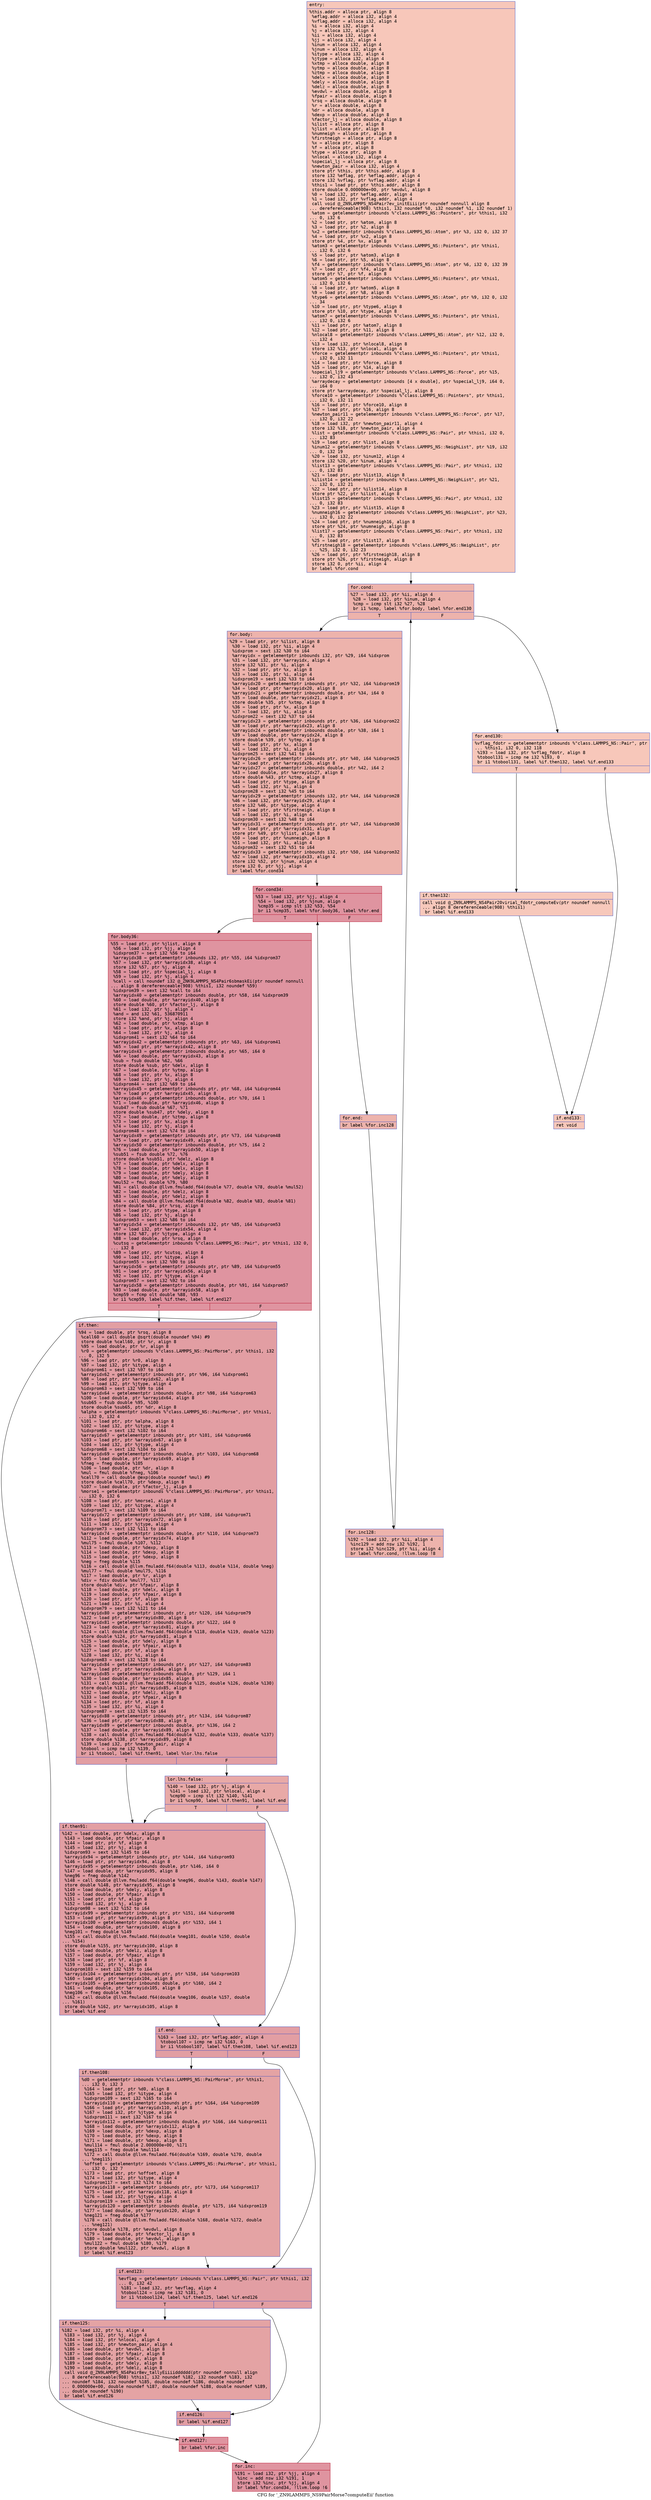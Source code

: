 digraph "CFG for '_ZN9LAMMPS_NS9PairMorse7computeEii' function" {
	label="CFG for '_ZN9LAMMPS_NS9PairMorse7computeEii' function";

	Node0x562dfdf3fbc0 [shape=record,color="#3d50c3ff", style=filled, fillcolor="#ec7f6370" fontname="Courier",label="{entry:\l|  %this.addr = alloca ptr, align 8\l  %eflag.addr = alloca i32, align 4\l  %vflag.addr = alloca i32, align 4\l  %i = alloca i32, align 4\l  %j = alloca i32, align 4\l  %ii = alloca i32, align 4\l  %jj = alloca i32, align 4\l  %inum = alloca i32, align 4\l  %jnum = alloca i32, align 4\l  %itype = alloca i32, align 4\l  %jtype = alloca i32, align 4\l  %xtmp = alloca double, align 8\l  %ytmp = alloca double, align 8\l  %ztmp = alloca double, align 8\l  %delx = alloca double, align 8\l  %dely = alloca double, align 8\l  %delz = alloca double, align 8\l  %evdwl = alloca double, align 8\l  %fpair = alloca double, align 8\l  %rsq = alloca double, align 8\l  %r = alloca double, align 8\l  %dr = alloca double, align 8\l  %dexp = alloca double, align 8\l  %factor_lj = alloca double, align 8\l  %ilist = alloca ptr, align 8\l  %jlist = alloca ptr, align 8\l  %numneigh = alloca ptr, align 8\l  %firstneigh = alloca ptr, align 8\l  %x = alloca ptr, align 8\l  %f = alloca ptr, align 8\l  %type = alloca ptr, align 8\l  %nlocal = alloca i32, align 4\l  %special_lj = alloca ptr, align 8\l  %newton_pair = alloca i32, align 4\l  store ptr %this, ptr %this.addr, align 8\l  store i32 %eflag, ptr %eflag.addr, align 4\l  store i32 %vflag, ptr %vflag.addr, align 4\l  %this1 = load ptr, ptr %this.addr, align 8\l  store double 0.000000e+00, ptr %evdwl, align 8\l  %0 = load i32, ptr %eflag.addr, align 4\l  %1 = load i32, ptr %vflag.addr, align 4\l  call void @_ZN9LAMMPS_NS4Pair7ev_initEiii(ptr noundef nonnull align 8\l... dereferenceable(908) %this1, i32 noundef %0, i32 noundef %1, i32 noundef 1)\l  %atom = getelementptr inbounds %\"class.LAMMPS_NS::Pointers\", ptr %this1, i32\l... 0, i32 6\l  %2 = load ptr, ptr %atom, align 8\l  %3 = load ptr, ptr %2, align 8\l  %x2 = getelementptr inbounds %\"class.LAMMPS_NS::Atom\", ptr %3, i32 0, i32 37\l  %4 = load ptr, ptr %x2, align 8\l  store ptr %4, ptr %x, align 8\l  %atom3 = getelementptr inbounds %\"class.LAMMPS_NS::Pointers\", ptr %this1,\l... i32 0, i32 6\l  %5 = load ptr, ptr %atom3, align 8\l  %6 = load ptr, ptr %5, align 8\l  %f4 = getelementptr inbounds %\"class.LAMMPS_NS::Atom\", ptr %6, i32 0, i32 39\l  %7 = load ptr, ptr %f4, align 8\l  store ptr %7, ptr %f, align 8\l  %atom5 = getelementptr inbounds %\"class.LAMMPS_NS::Pointers\", ptr %this1,\l... i32 0, i32 6\l  %8 = load ptr, ptr %atom5, align 8\l  %9 = load ptr, ptr %8, align 8\l  %type6 = getelementptr inbounds %\"class.LAMMPS_NS::Atom\", ptr %9, i32 0, i32\l... 34\l  %10 = load ptr, ptr %type6, align 8\l  store ptr %10, ptr %type, align 8\l  %atom7 = getelementptr inbounds %\"class.LAMMPS_NS::Pointers\", ptr %this1,\l... i32 0, i32 6\l  %11 = load ptr, ptr %atom7, align 8\l  %12 = load ptr, ptr %11, align 8\l  %nlocal8 = getelementptr inbounds %\"class.LAMMPS_NS::Atom\", ptr %12, i32 0,\l... i32 4\l  %13 = load i32, ptr %nlocal8, align 8\l  store i32 %13, ptr %nlocal, align 4\l  %force = getelementptr inbounds %\"class.LAMMPS_NS::Pointers\", ptr %this1,\l... i32 0, i32 11\l  %14 = load ptr, ptr %force, align 8\l  %15 = load ptr, ptr %14, align 8\l  %special_lj9 = getelementptr inbounds %\"class.LAMMPS_NS::Force\", ptr %15,\l... i32 0, i32 43\l  %arraydecay = getelementptr inbounds [4 x double], ptr %special_lj9, i64 0,\l... i64 0\l  store ptr %arraydecay, ptr %special_lj, align 8\l  %force10 = getelementptr inbounds %\"class.LAMMPS_NS::Pointers\", ptr %this1,\l... i32 0, i32 11\l  %16 = load ptr, ptr %force10, align 8\l  %17 = load ptr, ptr %16, align 8\l  %newton_pair11 = getelementptr inbounds %\"class.LAMMPS_NS::Force\", ptr %17,\l... i32 0, i32 22\l  %18 = load i32, ptr %newton_pair11, align 4\l  store i32 %18, ptr %newton_pair, align 4\l  %list = getelementptr inbounds %\"class.LAMMPS_NS::Pair\", ptr %this1, i32 0,\l... i32 83\l  %19 = load ptr, ptr %list, align 8\l  %inum12 = getelementptr inbounds %\"class.LAMMPS_NS::NeighList\", ptr %19, i32\l... 0, i32 19\l  %20 = load i32, ptr %inum12, align 4\l  store i32 %20, ptr %inum, align 4\l  %list13 = getelementptr inbounds %\"class.LAMMPS_NS::Pair\", ptr %this1, i32\l... 0, i32 83\l  %21 = load ptr, ptr %list13, align 8\l  %ilist14 = getelementptr inbounds %\"class.LAMMPS_NS::NeighList\", ptr %21,\l... i32 0, i32 21\l  %22 = load ptr, ptr %ilist14, align 8\l  store ptr %22, ptr %ilist, align 8\l  %list15 = getelementptr inbounds %\"class.LAMMPS_NS::Pair\", ptr %this1, i32\l... 0, i32 83\l  %23 = load ptr, ptr %list15, align 8\l  %numneigh16 = getelementptr inbounds %\"class.LAMMPS_NS::NeighList\", ptr %23,\l... i32 0, i32 22\l  %24 = load ptr, ptr %numneigh16, align 8\l  store ptr %24, ptr %numneigh, align 8\l  %list17 = getelementptr inbounds %\"class.LAMMPS_NS::Pair\", ptr %this1, i32\l... 0, i32 83\l  %25 = load ptr, ptr %list17, align 8\l  %firstneigh18 = getelementptr inbounds %\"class.LAMMPS_NS::NeighList\", ptr\l... %25, i32 0, i32 23\l  %26 = load ptr, ptr %firstneigh18, align 8\l  store ptr %26, ptr %firstneigh, align 8\l  store i32 0, ptr %ii, align 4\l  br label %for.cond\l}"];
	Node0x562dfdf3fbc0 -> Node0x562dfdf45320[tooltip="entry -> for.cond\nProbability 100.00%" ];
	Node0x562dfdf45320 [shape=record,color="#3d50c3ff", style=filled, fillcolor="#d6524470" fontname="Courier",label="{for.cond:\l|  %27 = load i32, ptr %ii, align 4\l  %28 = load i32, ptr %inum, align 4\l  %cmp = icmp slt i32 %27, %28\l  br i1 %cmp, label %for.body, label %for.end130\l|{<s0>T|<s1>F}}"];
	Node0x562dfdf45320:s0 -> Node0x562dfdf455c0[tooltip="for.cond -> for.body\nProbability 96.88%" ];
	Node0x562dfdf45320:s1 -> Node0x562dfdf45640[tooltip="for.cond -> for.end130\nProbability 3.12%" ];
	Node0x562dfdf455c0 [shape=record,color="#3d50c3ff", style=filled, fillcolor="#d6524470" fontname="Courier",label="{for.body:\l|  %29 = load ptr, ptr %ilist, align 8\l  %30 = load i32, ptr %ii, align 4\l  %idxprom = sext i32 %30 to i64\l  %arrayidx = getelementptr inbounds i32, ptr %29, i64 %idxprom\l  %31 = load i32, ptr %arrayidx, align 4\l  store i32 %31, ptr %i, align 4\l  %32 = load ptr, ptr %x, align 8\l  %33 = load i32, ptr %i, align 4\l  %idxprom19 = sext i32 %33 to i64\l  %arrayidx20 = getelementptr inbounds ptr, ptr %32, i64 %idxprom19\l  %34 = load ptr, ptr %arrayidx20, align 8\l  %arrayidx21 = getelementptr inbounds double, ptr %34, i64 0\l  %35 = load double, ptr %arrayidx21, align 8\l  store double %35, ptr %xtmp, align 8\l  %36 = load ptr, ptr %x, align 8\l  %37 = load i32, ptr %i, align 4\l  %idxprom22 = sext i32 %37 to i64\l  %arrayidx23 = getelementptr inbounds ptr, ptr %36, i64 %idxprom22\l  %38 = load ptr, ptr %arrayidx23, align 8\l  %arrayidx24 = getelementptr inbounds double, ptr %38, i64 1\l  %39 = load double, ptr %arrayidx24, align 8\l  store double %39, ptr %ytmp, align 8\l  %40 = load ptr, ptr %x, align 8\l  %41 = load i32, ptr %i, align 4\l  %idxprom25 = sext i32 %41 to i64\l  %arrayidx26 = getelementptr inbounds ptr, ptr %40, i64 %idxprom25\l  %42 = load ptr, ptr %arrayidx26, align 8\l  %arrayidx27 = getelementptr inbounds double, ptr %42, i64 2\l  %43 = load double, ptr %arrayidx27, align 8\l  store double %43, ptr %ztmp, align 8\l  %44 = load ptr, ptr %type, align 8\l  %45 = load i32, ptr %i, align 4\l  %idxprom28 = sext i32 %45 to i64\l  %arrayidx29 = getelementptr inbounds i32, ptr %44, i64 %idxprom28\l  %46 = load i32, ptr %arrayidx29, align 4\l  store i32 %46, ptr %itype, align 4\l  %47 = load ptr, ptr %firstneigh, align 8\l  %48 = load i32, ptr %i, align 4\l  %idxprom30 = sext i32 %48 to i64\l  %arrayidx31 = getelementptr inbounds ptr, ptr %47, i64 %idxprom30\l  %49 = load ptr, ptr %arrayidx31, align 8\l  store ptr %49, ptr %jlist, align 8\l  %50 = load ptr, ptr %numneigh, align 8\l  %51 = load i32, ptr %i, align 4\l  %idxprom32 = sext i32 %51 to i64\l  %arrayidx33 = getelementptr inbounds i32, ptr %50, i64 %idxprom32\l  %52 = load i32, ptr %arrayidx33, align 4\l  store i32 %52, ptr %jnum, align 4\l  store i32 0, ptr %jj, align 4\l  br label %for.cond34\l}"];
	Node0x562dfdf455c0 -> Node0x562dfdf3e850[tooltip="for.body -> for.cond34\nProbability 100.00%" ];
	Node0x562dfdf3e850 [shape=record,color="#b70d28ff", style=filled, fillcolor="#b70d2870" fontname="Courier",label="{for.cond34:\l|  %53 = load i32, ptr %jj, align 4\l  %54 = load i32, ptr %jnum, align 4\l  %cmp35 = icmp slt i32 %53, %54\l  br i1 %cmp35, label %for.body36, label %for.end\l|{<s0>T|<s1>F}}"];
	Node0x562dfdf3e850:s0 -> Node0x562dfdf48fd0[tooltip="for.cond34 -> for.body36\nProbability 96.88%" ];
	Node0x562dfdf3e850:s1 -> Node0x562dfdf49050[tooltip="for.cond34 -> for.end\nProbability 3.12%" ];
	Node0x562dfdf48fd0 [shape=record,color="#b70d28ff", style=filled, fillcolor="#b70d2870" fontname="Courier",label="{for.body36:\l|  %55 = load ptr, ptr %jlist, align 8\l  %56 = load i32, ptr %jj, align 4\l  %idxprom37 = sext i32 %56 to i64\l  %arrayidx38 = getelementptr inbounds i32, ptr %55, i64 %idxprom37\l  %57 = load i32, ptr %arrayidx38, align 4\l  store i32 %57, ptr %j, align 4\l  %58 = load ptr, ptr %special_lj, align 8\l  %59 = load i32, ptr %j, align 4\l  %call = call noundef i32 @_ZNK9LAMMPS_NS4Pair6sbmaskEi(ptr noundef nonnull\l... align 8 dereferenceable(908) %this1, i32 noundef %59)\l  %idxprom39 = sext i32 %call to i64\l  %arrayidx40 = getelementptr inbounds double, ptr %58, i64 %idxprom39\l  %60 = load double, ptr %arrayidx40, align 8\l  store double %60, ptr %factor_lj, align 8\l  %61 = load i32, ptr %j, align 4\l  %and = and i32 %61, 536870911\l  store i32 %and, ptr %j, align 4\l  %62 = load double, ptr %xtmp, align 8\l  %63 = load ptr, ptr %x, align 8\l  %64 = load i32, ptr %j, align 4\l  %idxprom41 = sext i32 %64 to i64\l  %arrayidx42 = getelementptr inbounds ptr, ptr %63, i64 %idxprom41\l  %65 = load ptr, ptr %arrayidx42, align 8\l  %arrayidx43 = getelementptr inbounds double, ptr %65, i64 0\l  %66 = load double, ptr %arrayidx43, align 8\l  %sub = fsub double %62, %66\l  store double %sub, ptr %delx, align 8\l  %67 = load double, ptr %ytmp, align 8\l  %68 = load ptr, ptr %x, align 8\l  %69 = load i32, ptr %j, align 4\l  %idxprom44 = sext i32 %69 to i64\l  %arrayidx45 = getelementptr inbounds ptr, ptr %68, i64 %idxprom44\l  %70 = load ptr, ptr %arrayidx45, align 8\l  %arrayidx46 = getelementptr inbounds double, ptr %70, i64 1\l  %71 = load double, ptr %arrayidx46, align 8\l  %sub47 = fsub double %67, %71\l  store double %sub47, ptr %dely, align 8\l  %72 = load double, ptr %ztmp, align 8\l  %73 = load ptr, ptr %x, align 8\l  %74 = load i32, ptr %j, align 4\l  %idxprom48 = sext i32 %74 to i64\l  %arrayidx49 = getelementptr inbounds ptr, ptr %73, i64 %idxprom48\l  %75 = load ptr, ptr %arrayidx49, align 8\l  %arrayidx50 = getelementptr inbounds double, ptr %75, i64 2\l  %76 = load double, ptr %arrayidx50, align 8\l  %sub51 = fsub double %72, %76\l  store double %sub51, ptr %delz, align 8\l  %77 = load double, ptr %delx, align 8\l  %78 = load double, ptr %delx, align 8\l  %79 = load double, ptr %dely, align 8\l  %80 = load double, ptr %dely, align 8\l  %mul52 = fmul double %79, %80\l  %81 = call double @llvm.fmuladd.f64(double %77, double %78, double %mul52)\l  %82 = load double, ptr %delz, align 8\l  %83 = load double, ptr %delz, align 8\l  %84 = call double @llvm.fmuladd.f64(double %82, double %83, double %81)\l  store double %84, ptr %rsq, align 8\l  %85 = load ptr, ptr %type, align 8\l  %86 = load i32, ptr %j, align 4\l  %idxprom53 = sext i32 %86 to i64\l  %arrayidx54 = getelementptr inbounds i32, ptr %85, i64 %idxprom53\l  %87 = load i32, ptr %arrayidx54, align 4\l  store i32 %87, ptr %jtype, align 4\l  %88 = load double, ptr %rsq, align 8\l  %cutsq = getelementptr inbounds %\"class.LAMMPS_NS::Pair\", ptr %this1, i32 0,\l... i32 8\l  %89 = load ptr, ptr %cutsq, align 8\l  %90 = load i32, ptr %itype, align 4\l  %idxprom55 = sext i32 %90 to i64\l  %arrayidx56 = getelementptr inbounds ptr, ptr %89, i64 %idxprom55\l  %91 = load ptr, ptr %arrayidx56, align 8\l  %92 = load i32, ptr %jtype, align 4\l  %idxprom57 = sext i32 %92 to i64\l  %arrayidx58 = getelementptr inbounds double, ptr %91, i64 %idxprom57\l  %93 = load double, ptr %arrayidx58, align 8\l  %cmp59 = fcmp olt double %88, %93\l  br i1 %cmp59, label %if.then, label %if.end127\l|{<s0>T|<s1>F}}"];
	Node0x562dfdf48fd0:s0 -> Node0x562dfdf4c540[tooltip="for.body36 -> if.then\nProbability 50.00%" ];
	Node0x562dfdf48fd0:s1 -> Node0x562dfdf4c5b0[tooltip="for.body36 -> if.end127\nProbability 50.00%" ];
	Node0x562dfdf4c540 [shape=record,color="#3d50c3ff", style=filled, fillcolor="#be242e70" fontname="Courier",label="{if.then:\l|  %94 = load double, ptr %rsq, align 8\l  %call60 = call double @sqrt(double noundef %94) #9\l  store double %call60, ptr %r, align 8\l  %95 = load double, ptr %r, align 8\l  %r0 = getelementptr inbounds %\"class.LAMMPS_NS::PairMorse\", ptr %this1, i32\l... 0, i32 5\l  %96 = load ptr, ptr %r0, align 8\l  %97 = load i32, ptr %itype, align 4\l  %idxprom61 = sext i32 %97 to i64\l  %arrayidx62 = getelementptr inbounds ptr, ptr %96, i64 %idxprom61\l  %98 = load ptr, ptr %arrayidx62, align 8\l  %99 = load i32, ptr %jtype, align 4\l  %idxprom63 = sext i32 %99 to i64\l  %arrayidx64 = getelementptr inbounds double, ptr %98, i64 %idxprom63\l  %100 = load double, ptr %arrayidx64, align 8\l  %sub65 = fsub double %95, %100\l  store double %sub65, ptr %dr, align 8\l  %alpha = getelementptr inbounds %\"class.LAMMPS_NS::PairMorse\", ptr %this1,\l... i32 0, i32 4\l  %101 = load ptr, ptr %alpha, align 8\l  %102 = load i32, ptr %itype, align 4\l  %idxprom66 = sext i32 %102 to i64\l  %arrayidx67 = getelementptr inbounds ptr, ptr %101, i64 %idxprom66\l  %103 = load ptr, ptr %arrayidx67, align 8\l  %104 = load i32, ptr %jtype, align 4\l  %idxprom68 = sext i32 %104 to i64\l  %arrayidx69 = getelementptr inbounds double, ptr %103, i64 %idxprom68\l  %105 = load double, ptr %arrayidx69, align 8\l  %fneg = fneg double %105\l  %106 = load double, ptr %dr, align 8\l  %mul = fmul double %fneg, %106\l  %call70 = call double @exp(double noundef %mul) #9\l  store double %call70, ptr %dexp, align 8\l  %107 = load double, ptr %factor_lj, align 8\l  %morse1 = getelementptr inbounds %\"class.LAMMPS_NS::PairMorse\", ptr %this1,\l... i32 0, i32 6\l  %108 = load ptr, ptr %morse1, align 8\l  %109 = load i32, ptr %itype, align 4\l  %idxprom71 = sext i32 %109 to i64\l  %arrayidx72 = getelementptr inbounds ptr, ptr %108, i64 %idxprom71\l  %110 = load ptr, ptr %arrayidx72, align 8\l  %111 = load i32, ptr %jtype, align 4\l  %idxprom73 = sext i32 %111 to i64\l  %arrayidx74 = getelementptr inbounds double, ptr %110, i64 %idxprom73\l  %112 = load double, ptr %arrayidx74, align 8\l  %mul75 = fmul double %107, %112\l  %113 = load double, ptr %dexp, align 8\l  %114 = load double, ptr %dexp, align 8\l  %115 = load double, ptr %dexp, align 8\l  %neg = fneg double %115\l  %116 = call double @llvm.fmuladd.f64(double %113, double %114, double %neg)\l  %mul77 = fmul double %mul75, %116\l  %117 = load double, ptr %r, align 8\l  %div = fdiv double %mul77, %117\l  store double %div, ptr %fpair, align 8\l  %118 = load double, ptr %delx, align 8\l  %119 = load double, ptr %fpair, align 8\l  %120 = load ptr, ptr %f, align 8\l  %121 = load i32, ptr %i, align 4\l  %idxprom79 = sext i32 %121 to i64\l  %arrayidx80 = getelementptr inbounds ptr, ptr %120, i64 %idxprom79\l  %122 = load ptr, ptr %arrayidx80, align 8\l  %arrayidx81 = getelementptr inbounds double, ptr %122, i64 0\l  %123 = load double, ptr %arrayidx81, align 8\l  %124 = call double @llvm.fmuladd.f64(double %118, double %119, double %123)\l  store double %124, ptr %arrayidx81, align 8\l  %125 = load double, ptr %dely, align 8\l  %126 = load double, ptr %fpair, align 8\l  %127 = load ptr, ptr %f, align 8\l  %128 = load i32, ptr %i, align 4\l  %idxprom83 = sext i32 %128 to i64\l  %arrayidx84 = getelementptr inbounds ptr, ptr %127, i64 %idxprom83\l  %129 = load ptr, ptr %arrayidx84, align 8\l  %arrayidx85 = getelementptr inbounds double, ptr %129, i64 1\l  %130 = load double, ptr %arrayidx85, align 8\l  %131 = call double @llvm.fmuladd.f64(double %125, double %126, double %130)\l  store double %131, ptr %arrayidx85, align 8\l  %132 = load double, ptr %delz, align 8\l  %133 = load double, ptr %fpair, align 8\l  %134 = load ptr, ptr %f, align 8\l  %135 = load i32, ptr %i, align 4\l  %idxprom87 = sext i32 %135 to i64\l  %arrayidx88 = getelementptr inbounds ptr, ptr %134, i64 %idxprom87\l  %136 = load ptr, ptr %arrayidx88, align 8\l  %arrayidx89 = getelementptr inbounds double, ptr %136, i64 2\l  %137 = load double, ptr %arrayidx89, align 8\l  %138 = call double @llvm.fmuladd.f64(double %132, double %133, double %137)\l  store double %138, ptr %arrayidx89, align 8\l  %139 = load i32, ptr %newton_pair, align 4\l  %tobool = icmp ne i32 %139, 0\l  br i1 %tobool, label %if.then91, label %lor.lhs.false\l|{<s0>T|<s1>F}}"];
	Node0x562dfdf4c540:s0 -> Node0x562dfdf50560[tooltip="if.then -> if.then91\nProbability 62.50%" ];
	Node0x562dfdf4c540:s1 -> Node0x562dfdf50610[tooltip="if.then -> lor.lhs.false\nProbability 37.50%" ];
	Node0x562dfdf50610 [shape=record,color="#3d50c3ff", style=filled, fillcolor="#ca3b3770" fontname="Courier",label="{lor.lhs.false:\l|  %140 = load i32, ptr %j, align 4\l  %141 = load i32, ptr %nlocal, align 4\l  %cmp90 = icmp slt i32 %140, %141\l  br i1 %cmp90, label %if.then91, label %if.end\l|{<s0>T|<s1>F}}"];
	Node0x562dfdf50610:s0 -> Node0x562dfdf50560[tooltip="lor.lhs.false -> if.then91\nProbability 50.00%" ];
	Node0x562dfdf50610:s1 -> Node0x562dfdf50900[tooltip="lor.lhs.false -> if.end\nProbability 50.00%" ];
	Node0x562dfdf50560 [shape=record,color="#3d50c3ff", style=filled, fillcolor="#be242e70" fontname="Courier",label="{if.then91:\l|  %142 = load double, ptr %delx, align 8\l  %143 = load double, ptr %fpair, align 8\l  %144 = load ptr, ptr %f, align 8\l  %145 = load i32, ptr %j, align 4\l  %idxprom93 = sext i32 %145 to i64\l  %arrayidx94 = getelementptr inbounds ptr, ptr %144, i64 %idxprom93\l  %146 = load ptr, ptr %arrayidx94, align 8\l  %arrayidx95 = getelementptr inbounds double, ptr %146, i64 0\l  %147 = load double, ptr %arrayidx95, align 8\l  %neg96 = fneg double %142\l  %148 = call double @llvm.fmuladd.f64(double %neg96, double %143, double %147)\l  store double %148, ptr %arrayidx95, align 8\l  %149 = load double, ptr %dely, align 8\l  %150 = load double, ptr %fpair, align 8\l  %151 = load ptr, ptr %f, align 8\l  %152 = load i32, ptr %j, align 4\l  %idxprom98 = sext i32 %152 to i64\l  %arrayidx99 = getelementptr inbounds ptr, ptr %151, i64 %idxprom98\l  %153 = load ptr, ptr %arrayidx99, align 8\l  %arrayidx100 = getelementptr inbounds double, ptr %153, i64 1\l  %154 = load double, ptr %arrayidx100, align 8\l  %neg101 = fneg double %149\l  %155 = call double @llvm.fmuladd.f64(double %neg101, double %150, double\l... %154)\l  store double %155, ptr %arrayidx100, align 8\l  %156 = load double, ptr %delz, align 8\l  %157 = load double, ptr %fpair, align 8\l  %158 = load ptr, ptr %f, align 8\l  %159 = load i32, ptr %j, align 4\l  %idxprom103 = sext i32 %159 to i64\l  %arrayidx104 = getelementptr inbounds ptr, ptr %158, i64 %idxprom103\l  %160 = load ptr, ptr %arrayidx104, align 8\l  %arrayidx105 = getelementptr inbounds double, ptr %160, i64 2\l  %161 = load double, ptr %arrayidx105, align 8\l  %neg106 = fneg double %156\l  %162 = call double @llvm.fmuladd.f64(double %neg106, double %157, double\l... %161)\l  store double %162, ptr %arrayidx105, align 8\l  br label %if.end\l}"];
	Node0x562dfdf50560 -> Node0x562dfdf50900[tooltip="if.then91 -> if.end\nProbability 100.00%" ];
	Node0x562dfdf50900 [shape=record,color="#3d50c3ff", style=filled, fillcolor="#be242e70" fontname="Courier",label="{if.end:\l|  %163 = load i32, ptr %eflag.addr, align 4\l  %tobool107 = icmp ne i32 %163, 0\l  br i1 %tobool107, label %if.then108, label %if.end123\l|{<s0>T|<s1>F}}"];
	Node0x562dfdf50900:s0 -> Node0x562dfdf52240[tooltip="if.end -> if.then108\nProbability 62.50%" ];
	Node0x562dfdf50900:s1 -> Node0x562dfdf52290[tooltip="if.end -> if.end123\nProbability 37.50%" ];
	Node0x562dfdf52240 [shape=record,color="#3d50c3ff", style=filled, fillcolor="#c32e3170" fontname="Courier",label="{if.then108:\l|  %d0 = getelementptr inbounds %\"class.LAMMPS_NS::PairMorse\", ptr %this1,\l... i32 0, i32 3\l  %164 = load ptr, ptr %d0, align 8\l  %165 = load i32, ptr %itype, align 4\l  %idxprom109 = sext i32 %165 to i64\l  %arrayidx110 = getelementptr inbounds ptr, ptr %164, i64 %idxprom109\l  %166 = load ptr, ptr %arrayidx110, align 8\l  %167 = load i32, ptr %jtype, align 4\l  %idxprom111 = sext i32 %167 to i64\l  %arrayidx112 = getelementptr inbounds double, ptr %166, i64 %idxprom111\l  %168 = load double, ptr %arrayidx112, align 8\l  %169 = load double, ptr %dexp, align 8\l  %170 = load double, ptr %dexp, align 8\l  %171 = load double, ptr %dexp, align 8\l  %mul114 = fmul double 2.000000e+00, %171\l  %neg115 = fneg double %mul114\l  %172 = call double @llvm.fmuladd.f64(double %169, double %170, double\l... %neg115)\l  %offset = getelementptr inbounds %\"class.LAMMPS_NS::PairMorse\", ptr %this1,\l... i32 0, i32 7\l  %173 = load ptr, ptr %offset, align 8\l  %174 = load i32, ptr %itype, align 4\l  %idxprom117 = sext i32 %174 to i64\l  %arrayidx118 = getelementptr inbounds ptr, ptr %173, i64 %idxprom117\l  %175 = load ptr, ptr %arrayidx118, align 8\l  %176 = load i32, ptr %jtype, align 4\l  %idxprom119 = sext i32 %176 to i64\l  %arrayidx120 = getelementptr inbounds double, ptr %175, i64 %idxprom119\l  %177 = load double, ptr %arrayidx120, align 8\l  %neg121 = fneg double %177\l  %178 = call double @llvm.fmuladd.f64(double %168, double %172, double\l... %neg121)\l  store double %178, ptr %evdwl, align 8\l  %179 = load double, ptr %factor_lj, align 8\l  %180 = load double, ptr %evdwl, align 8\l  %mul122 = fmul double %180, %179\l  store double %mul122, ptr %evdwl, align 8\l  br label %if.end123\l}"];
	Node0x562dfdf52240 -> Node0x562dfdf52290[tooltip="if.then108 -> if.end123\nProbability 100.00%" ];
	Node0x562dfdf52290 [shape=record,color="#3d50c3ff", style=filled, fillcolor="#be242e70" fontname="Courier",label="{if.end123:\l|  %evflag = getelementptr inbounds %\"class.LAMMPS_NS::Pair\", ptr %this1, i32\l... 0, i32 42\l  %181 = load i32, ptr %evflag, align 4\l  %tobool124 = icmp ne i32 %181, 0\l  br i1 %tobool124, label %if.then125, label %if.end126\l|{<s0>T|<s1>F}}"];
	Node0x562dfdf52290:s0 -> Node0x562dfdf53ba0[tooltip="if.end123 -> if.then125\nProbability 62.50%" ];
	Node0x562dfdf52290:s1 -> Node0x562dfdf53c20[tooltip="if.end123 -> if.end126\nProbability 37.50%" ];
	Node0x562dfdf53ba0 [shape=record,color="#3d50c3ff", style=filled, fillcolor="#c32e3170" fontname="Courier",label="{if.then125:\l|  %182 = load i32, ptr %i, align 4\l  %183 = load i32, ptr %j, align 4\l  %184 = load i32, ptr %nlocal, align 4\l  %185 = load i32, ptr %newton_pair, align 4\l  %186 = load double, ptr %evdwl, align 8\l  %187 = load double, ptr %fpair, align 8\l  %188 = load double, ptr %delx, align 8\l  %189 = load double, ptr %dely, align 8\l  %190 = load double, ptr %delz, align 8\l  call void @_ZN9LAMMPS_NS4Pair8ev_tallyEiiiidddddd(ptr noundef nonnull align\l... 8 dereferenceable(908) %this1, i32 noundef %182, i32 noundef %183, i32\l... noundef %184, i32 noundef %185, double noundef %186, double noundef\l... 0.000000e+00, double noundef %187, double noundef %188, double noundef %189,\l... double noundef %190)\l  br label %if.end126\l}"];
	Node0x562dfdf53ba0 -> Node0x562dfdf53c20[tooltip="if.then125 -> if.end126\nProbability 100.00%" ];
	Node0x562dfdf53c20 [shape=record,color="#3d50c3ff", style=filled, fillcolor="#be242e70" fontname="Courier",label="{if.end126:\l|  br label %if.end127\l}"];
	Node0x562dfdf53c20 -> Node0x562dfdf4c5b0[tooltip="if.end126 -> if.end127\nProbability 100.00%" ];
	Node0x562dfdf4c5b0 [shape=record,color="#b70d28ff", style=filled, fillcolor="#b70d2870" fontname="Courier",label="{if.end127:\l|  br label %for.inc\l}"];
	Node0x562dfdf4c5b0 -> Node0x562dfdf547b0[tooltip="if.end127 -> for.inc\nProbability 100.00%" ];
	Node0x562dfdf547b0 [shape=record,color="#b70d28ff", style=filled, fillcolor="#b70d2870" fontname="Courier",label="{for.inc:\l|  %191 = load i32, ptr %jj, align 4\l  %inc = add nsw i32 %191, 1\l  store i32 %inc, ptr %jj, align 4\l  br label %for.cond34, !llvm.loop !6\l}"];
	Node0x562dfdf547b0 -> Node0x562dfdf3e850[tooltip="for.inc -> for.cond34\nProbability 100.00%" ];
	Node0x562dfdf49050 [shape=record,color="#3d50c3ff", style=filled, fillcolor="#d6524470" fontname="Courier",label="{for.end:\l|  br label %for.inc128\l}"];
	Node0x562dfdf49050 -> Node0x562dfdf4d670[tooltip="for.end -> for.inc128\nProbability 100.00%" ];
	Node0x562dfdf4d670 [shape=record,color="#3d50c3ff", style=filled, fillcolor="#d6524470" fontname="Courier",label="{for.inc128:\l|  %192 = load i32, ptr %ii, align 4\l  %inc129 = add nsw i32 %192, 1\l  store i32 %inc129, ptr %ii, align 4\l  br label %for.cond, !llvm.loop !8\l}"];
	Node0x562dfdf4d670 -> Node0x562dfdf45320[tooltip="for.inc128 -> for.cond\nProbability 100.00%" ];
	Node0x562dfdf45640 [shape=record,color="#3d50c3ff", style=filled, fillcolor="#ec7f6370" fontname="Courier",label="{for.end130:\l|  %vflag_fdotr = getelementptr inbounds %\"class.LAMMPS_NS::Pair\", ptr\l... %this1, i32 0, i32 118\l  %193 = load i32, ptr %vflag_fdotr, align 8\l  %tobool131 = icmp ne i32 %193, 0\l  br i1 %tobool131, label %if.then132, label %if.end133\l|{<s0>T|<s1>F}}"];
	Node0x562dfdf45640:s0 -> Node0x562dfdf56b00[tooltip="for.end130 -> if.then132\nProbability 62.50%" ];
	Node0x562dfdf45640:s1 -> Node0x562dfdf56b80[tooltip="for.end130 -> if.end133\nProbability 37.50%" ];
	Node0x562dfdf56b00 [shape=record,color="#3d50c3ff", style=filled, fillcolor="#ed836670" fontname="Courier",label="{if.then132:\l|  call void @_ZN9LAMMPS_NS4Pair20virial_fdotr_computeEv(ptr noundef nonnull\l... align 8 dereferenceable(908) %this1)\l  br label %if.end133\l}"];
	Node0x562dfdf56b00 -> Node0x562dfdf56b80[tooltip="if.then132 -> if.end133\nProbability 100.00%" ];
	Node0x562dfdf56b80 [shape=record,color="#3d50c3ff", style=filled, fillcolor="#ec7f6370" fontname="Courier",label="{if.end133:\l|  ret void\l}"];
}

